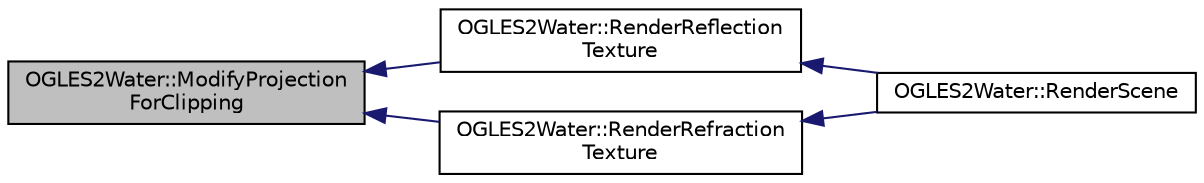 digraph "OGLES2Water::ModifyProjectionForClipping"
{
  edge [fontname="Helvetica",fontsize="10",labelfontname="Helvetica",labelfontsize="10"];
  node [fontname="Helvetica",fontsize="10",shape=record];
  rankdir="LR";
  Node1 [label="OGLES2Water::ModifyProjection\lForClipping",height=0.2,width=0.4,color="black", fillcolor="grey75", style="filled", fontcolor="black"];
  Node1 -> Node2 [dir="back",color="midnightblue",fontsize="10",style="solid",fontname="Helvetica"];
  Node2 [label="OGLES2Water::RenderReflection\lTexture",height=0.2,width=0.4,color="black", fillcolor="white", style="filled",URL="$class_o_g_l_e_s2_water.html#ac2987db0778ff9b541c419398da933c0"];
  Node2 -> Node3 [dir="back",color="midnightblue",fontsize="10",style="solid",fontname="Helvetica"];
  Node3 [label="OGLES2Water::RenderScene",height=0.2,width=0.4,color="black", fillcolor="white", style="filled",URL="$class_o_g_l_e_s2_water.html#a43aedbce04a12af28c9dce20c4acfe40"];
  Node1 -> Node4 [dir="back",color="midnightblue",fontsize="10",style="solid",fontname="Helvetica"];
  Node4 [label="OGLES2Water::RenderRefraction\lTexture",height=0.2,width=0.4,color="black", fillcolor="white", style="filled",URL="$class_o_g_l_e_s2_water.html#abb62ed9339c576db98486bf882f65f56"];
  Node4 -> Node3 [dir="back",color="midnightblue",fontsize="10",style="solid",fontname="Helvetica"];
}
